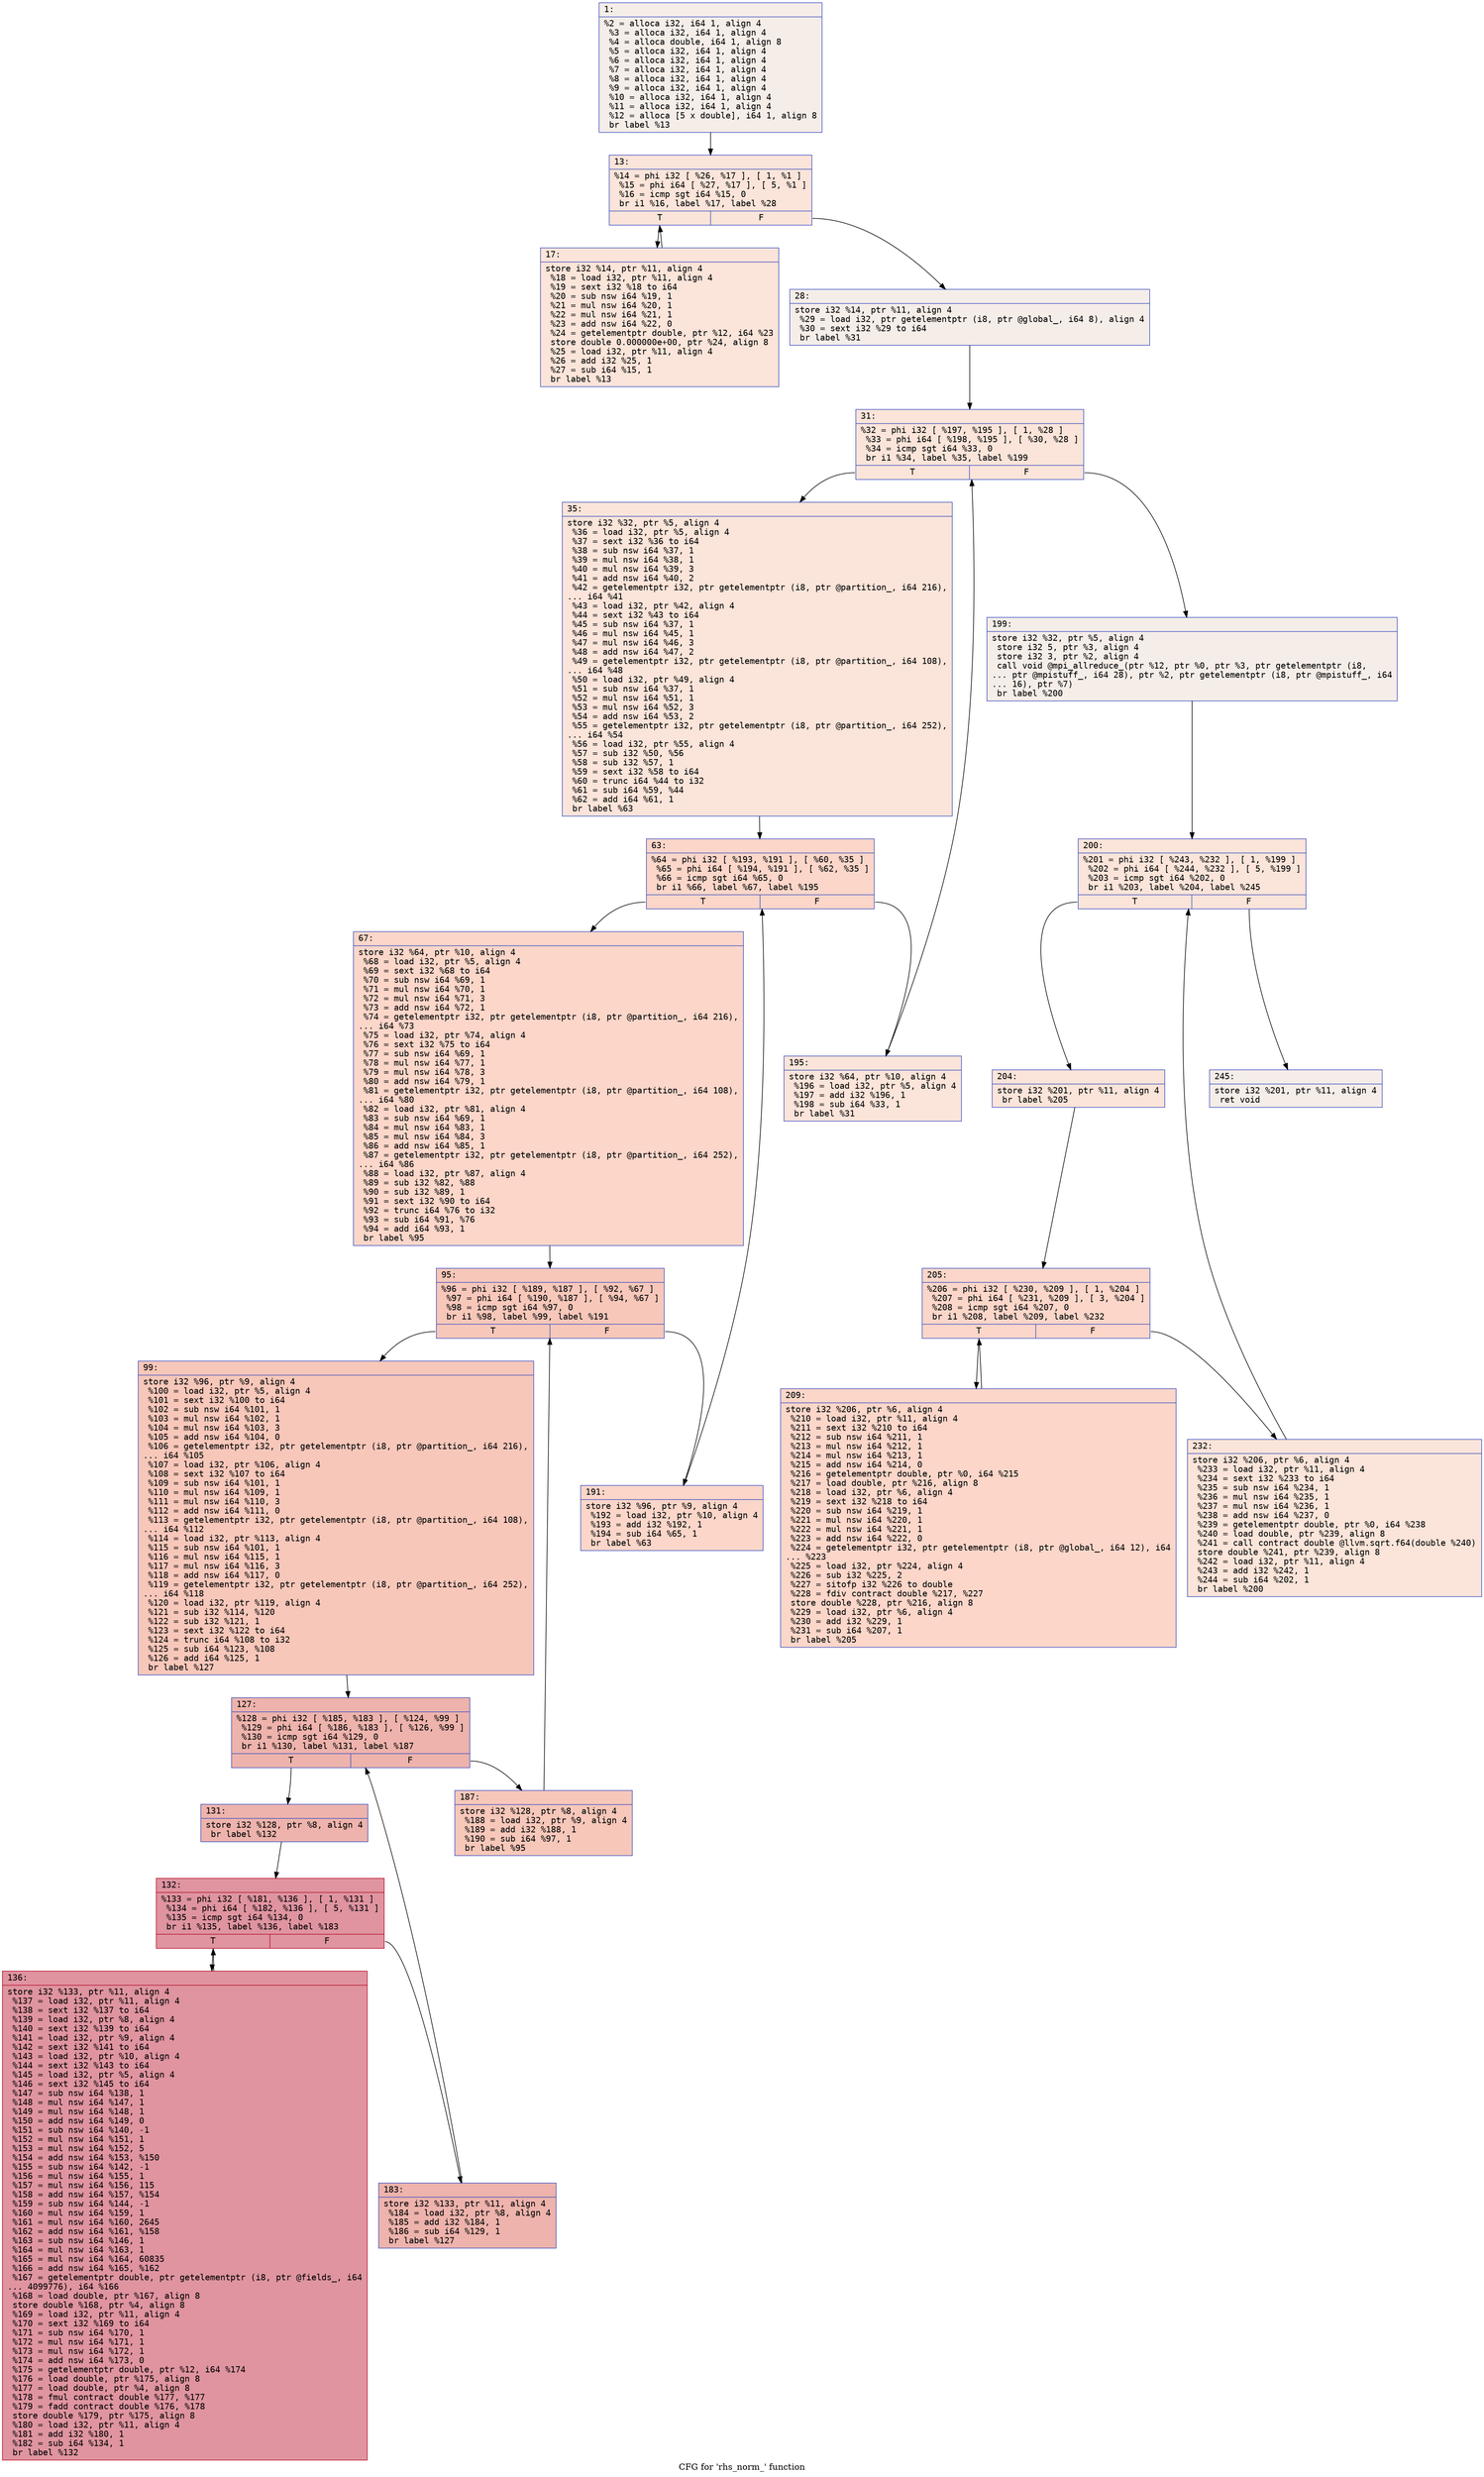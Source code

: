digraph "CFG for 'rhs_norm_' function" {
	label="CFG for 'rhs_norm_' function";

	Node0x56327a397480 [shape=record,color="#3d50c3ff", style=filled, fillcolor="#e8d6cc70" fontname="Courier",label="{1:\l|  %2 = alloca i32, i64 1, align 4\l  %3 = alloca i32, i64 1, align 4\l  %4 = alloca double, i64 1, align 8\l  %5 = alloca i32, i64 1, align 4\l  %6 = alloca i32, i64 1, align 4\l  %7 = alloca i32, i64 1, align 4\l  %8 = alloca i32, i64 1, align 4\l  %9 = alloca i32, i64 1, align 4\l  %10 = alloca i32, i64 1, align 4\l  %11 = alloca i32, i64 1, align 4\l  %12 = alloca [5 x double], i64 1, align 8\l  br label %13\l}"];
	Node0x56327a397480 -> Node0x56327a397a50[tooltip="1 -> 13\nProbability 100.00%" ];
	Node0x56327a397a50 [shape=record,color="#3d50c3ff", style=filled, fillcolor="#f5c1a970" fontname="Courier",label="{13:\l|  %14 = phi i32 [ %26, %17 ], [ 1, %1 ]\l  %15 = phi i64 [ %27, %17 ], [ 5, %1 ]\l  %16 = icmp sgt i64 %15, 0\l  br i1 %16, label %17, label %28\l|{<s0>T|<s1>F}}"];
	Node0x56327a397a50:s0 -> Node0x56327a397b10[tooltip="13 -> 17\nProbability 96.88%" ];
	Node0x56327a397a50:s1 -> Node0x56327a397d70[tooltip="13 -> 28\nProbability 3.12%" ];
	Node0x56327a397b10 [shape=record,color="#3d50c3ff", style=filled, fillcolor="#f5c1a970" fontname="Courier",label="{17:\l|  store i32 %14, ptr %11, align 4\l  %18 = load i32, ptr %11, align 4\l  %19 = sext i32 %18 to i64\l  %20 = sub nsw i64 %19, 1\l  %21 = mul nsw i64 %20, 1\l  %22 = mul nsw i64 %21, 1\l  %23 = add nsw i64 %22, 0\l  %24 = getelementptr double, ptr %12, i64 %23\l  store double 0.000000e+00, ptr %24, align 8\l  %25 = load i32, ptr %11, align 4\l  %26 = add i32 %25, 1\l  %27 = sub i64 %15, 1\l  br label %13\l}"];
	Node0x56327a397b10 -> Node0x56327a397a50[tooltip="17 -> 13\nProbability 100.00%" ];
	Node0x56327a397d70 [shape=record,color="#3d50c3ff", style=filled, fillcolor="#e8d6cc70" fontname="Courier",label="{28:\l|  store i32 %14, ptr %11, align 4\l  %29 = load i32, ptr getelementptr (i8, ptr @global_, i64 8), align 4\l  %30 = sext i32 %29 to i64\l  br label %31\l}"];
	Node0x56327a397d70 -> Node0x56327a398720[tooltip="28 -> 31\nProbability 100.00%" ];
	Node0x56327a398720 [shape=record,color="#3d50c3ff", style=filled, fillcolor="#f5c1a970" fontname="Courier",label="{31:\l|  %32 = phi i32 [ %197, %195 ], [ 1, %28 ]\l  %33 = phi i64 [ %198, %195 ], [ %30, %28 ]\l  %34 = icmp sgt i64 %33, 0\l  br i1 %34, label %35, label %199\l|{<s0>T|<s1>F}}"];
	Node0x56327a398720:s0 -> Node0x56327a398a40[tooltip="31 -> 35\nProbability 96.88%" ];
	Node0x56327a398720:s1 -> Node0x56327a398a90[tooltip="31 -> 199\nProbability 3.12%" ];
	Node0x56327a398a40 [shape=record,color="#3d50c3ff", style=filled, fillcolor="#f5c1a970" fontname="Courier",label="{35:\l|  store i32 %32, ptr %5, align 4\l  %36 = load i32, ptr %5, align 4\l  %37 = sext i32 %36 to i64\l  %38 = sub nsw i64 %37, 1\l  %39 = mul nsw i64 %38, 1\l  %40 = mul nsw i64 %39, 3\l  %41 = add nsw i64 %40, 2\l  %42 = getelementptr i32, ptr getelementptr (i8, ptr @partition_, i64 216),\l... i64 %41\l  %43 = load i32, ptr %42, align 4\l  %44 = sext i32 %43 to i64\l  %45 = sub nsw i64 %37, 1\l  %46 = mul nsw i64 %45, 1\l  %47 = mul nsw i64 %46, 3\l  %48 = add nsw i64 %47, 2\l  %49 = getelementptr i32, ptr getelementptr (i8, ptr @partition_, i64 108),\l... i64 %48\l  %50 = load i32, ptr %49, align 4\l  %51 = sub nsw i64 %37, 1\l  %52 = mul nsw i64 %51, 1\l  %53 = mul nsw i64 %52, 3\l  %54 = add nsw i64 %53, 2\l  %55 = getelementptr i32, ptr getelementptr (i8, ptr @partition_, i64 252),\l... i64 %54\l  %56 = load i32, ptr %55, align 4\l  %57 = sub i32 %50, %56\l  %58 = sub i32 %57, 1\l  %59 = sext i32 %58 to i64\l  %60 = trunc i64 %44 to i32\l  %61 = sub i64 %59, %44\l  %62 = add i64 %61, 1\l  br label %63\l}"];
	Node0x56327a398a40 -> Node0x56327a39c630[tooltip="35 -> 63\nProbability 100.00%" ];
	Node0x56327a39c630 [shape=record,color="#3d50c3ff", style=filled, fillcolor="#f6a38570" fontname="Courier",label="{63:\l|  %64 = phi i32 [ %193, %191 ], [ %60, %35 ]\l  %65 = phi i64 [ %194, %191 ], [ %62, %35 ]\l  %66 = icmp sgt i64 %65, 0\l  br i1 %66, label %67, label %195\l|{<s0>T|<s1>F}}"];
	Node0x56327a39c630:s0 -> Node0x56327a39c950[tooltip="63 -> 67\nProbability 96.88%" ];
	Node0x56327a39c630:s1 -> Node0x56327a3987e0[tooltip="63 -> 195\nProbability 3.12%" ];
	Node0x56327a39c950 [shape=record,color="#3d50c3ff", style=filled, fillcolor="#f6a38570" fontname="Courier",label="{67:\l|  store i32 %64, ptr %10, align 4\l  %68 = load i32, ptr %5, align 4\l  %69 = sext i32 %68 to i64\l  %70 = sub nsw i64 %69, 1\l  %71 = mul nsw i64 %70, 1\l  %72 = mul nsw i64 %71, 3\l  %73 = add nsw i64 %72, 1\l  %74 = getelementptr i32, ptr getelementptr (i8, ptr @partition_, i64 216),\l... i64 %73\l  %75 = load i32, ptr %74, align 4\l  %76 = sext i32 %75 to i64\l  %77 = sub nsw i64 %69, 1\l  %78 = mul nsw i64 %77, 1\l  %79 = mul nsw i64 %78, 3\l  %80 = add nsw i64 %79, 1\l  %81 = getelementptr i32, ptr getelementptr (i8, ptr @partition_, i64 108),\l... i64 %80\l  %82 = load i32, ptr %81, align 4\l  %83 = sub nsw i64 %69, 1\l  %84 = mul nsw i64 %83, 1\l  %85 = mul nsw i64 %84, 3\l  %86 = add nsw i64 %85, 1\l  %87 = getelementptr i32, ptr getelementptr (i8, ptr @partition_, i64 252),\l... i64 %86\l  %88 = load i32, ptr %87, align 4\l  %89 = sub i32 %82, %88\l  %90 = sub i32 %89, 1\l  %91 = sext i32 %90 to i64\l  %92 = trunc i64 %76 to i32\l  %93 = sub i64 %91, %76\l  %94 = add i64 %93, 1\l  br label %95\l}"];
	Node0x56327a39c950 -> Node0x56327a39d990[tooltip="67 -> 95\nProbability 100.00%" ];
	Node0x56327a39d990 [shape=record,color="#3d50c3ff", style=filled, fillcolor="#ec7f6370" fontname="Courier",label="{95:\l|  %96 = phi i32 [ %189, %187 ], [ %92, %67 ]\l  %97 = phi i64 [ %190, %187 ], [ %94, %67 ]\l  %98 = icmp sgt i64 %97, 0\l  br i1 %98, label %99, label %191\l|{<s0>T|<s1>F}}"];
	Node0x56327a39d990:s0 -> Node0x56327a39b840[tooltip="95 -> 99\nProbability 96.88%" ];
	Node0x56327a39d990:s1 -> Node0x56327a39c6f0[tooltip="95 -> 191\nProbability 3.12%" ];
	Node0x56327a39b840 [shape=record,color="#3d50c3ff", style=filled, fillcolor="#ec7f6370" fontname="Courier",label="{99:\l|  store i32 %96, ptr %9, align 4\l  %100 = load i32, ptr %5, align 4\l  %101 = sext i32 %100 to i64\l  %102 = sub nsw i64 %101, 1\l  %103 = mul nsw i64 %102, 1\l  %104 = mul nsw i64 %103, 3\l  %105 = add nsw i64 %104, 0\l  %106 = getelementptr i32, ptr getelementptr (i8, ptr @partition_, i64 216),\l... i64 %105\l  %107 = load i32, ptr %106, align 4\l  %108 = sext i32 %107 to i64\l  %109 = sub nsw i64 %101, 1\l  %110 = mul nsw i64 %109, 1\l  %111 = mul nsw i64 %110, 3\l  %112 = add nsw i64 %111, 0\l  %113 = getelementptr i32, ptr getelementptr (i8, ptr @partition_, i64 108),\l... i64 %112\l  %114 = load i32, ptr %113, align 4\l  %115 = sub nsw i64 %101, 1\l  %116 = mul nsw i64 %115, 1\l  %117 = mul nsw i64 %116, 3\l  %118 = add nsw i64 %117, 0\l  %119 = getelementptr i32, ptr getelementptr (i8, ptr @partition_, i64 252),\l... i64 %118\l  %120 = load i32, ptr %119, align 4\l  %121 = sub i32 %114, %120\l  %122 = sub i32 %121, 1\l  %123 = sext i32 %122 to i64\l  %124 = trunc i64 %108 to i32\l  %125 = sub i64 %123, %108\l  %126 = add i64 %125, 1\l  br label %127\l}"];
	Node0x56327a39b840 -> Node0x56327a39f550[tooltip="99 -> 127\nProbability 100.00%" ];
	Node0x56327a39f550 [shape=record,color="#3d50c3ff", style=filled, fillcolor="#d6524470" fontname="Courier",label="{127:\l|  %128 = phi i32 [ %185, %183 ], [ %124, %99 ]\l  %129 = phi i64 [ %186, %183 ], [ %126, %99 ]\l  %130 = icmp sgt i64 %129, 0\l  br i1 %130, label %131, label %187\l|{<s0>T|<s1>F}}"];
	Node0x56327a39f550:s0 -> Node0x56327a39f8d0[tooltip="127 -> 131\nProbability 96.88%" ];
	Node0x56327a39f550:s1 -> Node0x56327a39b5b0[tooltip="127 -> 187\nProbability 3.12%" ];
	Node0x56327a39f8d0 [shape=record,color="#3d50c3ff", style=filled, fillcolor="#d6524470" fontname="Courier",label="{131:\l|  store i32 %128, ptr %8, align 4\l  br label %132\l}"];
	Node0x56327a39f8d0 -> Node0x56327a39fab0[tooltip="131 -> 132\nProbability 100.00%" ];
	Node0x56327a39fab0 [shape=record,color="#b70d28ff", style=filled, fillcolor="#b70d2870" fontname="Courier",label="{132:\l|  %133 = phi i32 [ %181, %136 ], [ 1, %131 ]\l  %134 = phi i64 [ %182, %136 ], [ 5, %131 ]\l  %135 = icmp sgt i64 %134, 0\l  br i1 %135, label %136, label %183\l|{<s0>T|<s1>F}}"];
	Node0x56327a39fab0:s0 -> Node0x56327a39fba0[tooltip="132 -> 136\nProbability 96.88%" ];
	Node0x56327a39fab0:s1 -> Node0x56327a39f640[tooltip="132 -> 183\nProbability 3.12%" ];
	Node0x56327a39fba0 [shape=record,color="#b70d28ff", style=filled, fillcolor="#b70d2870" fontname="Courier",label="{136:\l|  store i32 %133, ptr %11, align 4\l  %137 = load i32, ptr %11, align 4\l  %138 = sext i32 %137 to i64\l  %139 = load i32, ptr %8, align 4\l  %140 = sext i32 %139 to i64\l  %141 = load i32, ptr %9, align 4\l  %142 = sext i32 %141 to i64\l  %143 = load i32, ptr %10, align 4\l  %144 = sext i32 %143 to i64\l  %145 = load i32, ptr %5, align 4\l  %146 = sext i32 %145 to i64\l  %147 = sub nsw i64 %138, 1\l  %148 = mul nsw i64 %147, 1\l  %149 = mul nsw i64 %148, 1\l  %150 = add nsw i64 %149, 0\l  %151 = sub nsw i64 %140, -1\l  %152 = mul nsw i64 %151, 1\l  %153 = mul nsw i64 %152, 5\l  %154 = add nsw i64 %153, %150\l  %155 = sub nsw i64 %142, -1\l  %156 = mul nsw i64 %155, 1\l  %157 = mul nsw i64 %156, 115\l  %158 = add nsw i64 %157, %154\l  %159 = sub nsw i64 %144, -1\l  %160 = mul nsw i64 %159, 1\l  %161 = mul nsw i64 %160, 2645\l  %162 = add nsw i64 %161, %158\l  %163 = sub nsw i64 %146, 1\l  %164 = mul nsw i64 %163, 1\l  %165 = mul nsw i64 %164, 60835\l  %166 = add nsw i64 %165, %162\l  %167 = getelementptr double, ptr getelementptr (i8, ptr @fields_, i64\l... 4099776), i64 %166\l  %168 = load double, ptr %167, align 8\l  store double %168, ptr %4, align 8\l  %169 = load i32, ptr %11, align 4\l  %170 = sext i32 %169 to i64\l  %171 = sub nsw i64 %170, 1\l  %172 = mul nsw i64 %171, 1\l  %173 = mul nsw i64 %172, 1\l  %174 = add nsw i64 %173, 0\l  %175 = getelementptr double, ptr %12, i64 %174\l  %176 = load double, ptr %175, align 8\l  %177 = load double, ptr %4, align 8\l  %178 = fmul contract double %177, %177\l  %179 = fadd contract double %176, %178\l  store double %179, ptr %175, align 8\l  %180 = load i32, ptr %11, align 4\l  %181 = add i32 %180, 1\l  %182 = sub i64 %134, 1\l  br label %132\l}"];
	Node0x56327a39fba0 -> Node0x56327a39fab0[tooltip="136 -> 132\nProbability 100.00%" ];
	Node0x56327a39f640 [shape=record,color="#3d50c3ff", style=filled, fillcolor="#d6524470" fontname="Courier",label="{183:\l|  store i32 %133, ptr %11, align 4\l  %184 = load i32, ptr %8, align 4\l  %185 = add i32 %184, 1\l  %186 = sub i64 %129, 1\l  br label %127\l}"];
	Node0x56327a39f640 -> Node0x56327a39f550[tooltip="183 -> 127\nProbability 100.00%" ];
	Node0x56327a39b5b0 [shape=record,color="#3d50c3ff", style=filled, fillcolor="#ec7f6370" fontname="Courier",label="{187:\l|  store i32 %128, ptr %8, align 4\l  %188 = load i32, ptr %9, align 4\l  %189 = add i32 %188, 1\l  %190 = sub i64 %97, 1\l  br label %95\l}"];
	Node0x56327a39b5b0 -> Node0x56327a39d990[tooltip="187 -> 95\nProbability 100.00%" ];
	Node0x56327a39c6f0 [shape=record,color="#3d50c3ff", style=filled, fillcolor="#f6a38570" fontname="Courier",label="{191:\l|  store i32 %96, ptr %9, align 4\l  %192 = load i32, ptr %10, align 4\l  %193 = add i32 %192, 1\l  %194 = sub i64 %65, 1\l  br label %63\l}"];
	Node0x56327a39c6f0 -> Node0x56327a39c630[tooltip="191 -> 63\nProbability 100.00%" ];
	Node0x56327a3987e0 [shape=record,color="#3d50c3ff", style=filled, fillcolor="#f5c1a970" fontname="Courier",label="{195:\l|  store i32 %64, ptr %10, align 4\l  %196 = load i32, ptr %5, align 4\l  %197 = add i32 %196, 1\l  %198 = sub i64 %33, 1\l  br label %31\l}"];
	Node0x56327a3987e0 -> Node0x56327a398720[tooltip="195 -> 31\nProbability 100.00%" ];
	Node0x56327a398a90 [shape=record,color="#3d50c3ff", style=filled, fillcolor="#e8d6cc70" fontname="Courier",label="{199:\l|  store i32 %32, ptr %5, align 4\l  store i32 5, ptr %3, align 4\l  store i32 3, ptr %2, align 4\l  call void @mpi_allreduce_(ptr %12, ptr %0, ptr %3, ptr getelementptr (i8,\l... ptr @mpistuff_, i64 28), ptr %2, ptr getelementptr (i8, ptr @mpistuff_, i64\l... 16), ptr %7)\l  br label %200\l}"];
	Node0x56327a398a90 -> Node0x56327a39e340[tooltip="199 -> 200\nProbability 100.00%" ];
	Node0x56327a39e340 [shape=record,color="#3d50c3ff", style=filled, fillcolor="#f5c1a970" fontname="Courier",label="{200:\l|  %201 = phi i32 [ %243, %232 ], [ 1, %199 ]\l  %202 = phi i64 [ %244, %232 ], [ 5, %199 ]\l  %203 = icmp sgt i64 %202, 0\l  br i1 %203, label %204, label %245\l|{<s0>T|<s1>F}}"];
	Node0x56327a39e340:s0 -> Node0x56327a39e660[tooltip="200 -> 204\nProbability 96.88%" ];
	Node0x56327a39e340:s1 -> Node0x56327a39e6b0[tooltip="200 -> 245\nProbability 3.12%" ];
	Node0x56327a39e660 [shape=record,color="#3d50c3ff", style=filled, fillcolor="#f5c1a970" fontname="Courier",label="{204:\l|  store i32 %201, ptr %11, align 4\l  br label %205\l}"];
	Node0x56327a39e660 -> Node0x56327a39e850[tooltip="204 -> 205\nProbability 100.00%" ];
	Node0x56327a39e850 [shape=record,color="#3d50c3ff", style=filled, fillcolor="#f6a38570" fontname="Courier",label="{205:\l|  %206 = phi i32 [ %230, %209 ], [ 1, %204 ]\l  %207 = phi i64 [ %231, %209 ], [ 3, %204 ]\l  %208 = icmp sgt i64 %207, 0\l  br i1 %208, label %209, label %232\l|{<s0>T|<s1>F}}"];
	Node0x56327a39e850:s0 -> Node0x56327a39e910[tooltip="205 -> 209\nProbability 96.88%" ];
	Node0x56327a39e850:s1 -> Node0x56327a39e400[tooltip="205 -> 232\nProbability 3.12%" ];
	Node0x56327a39e910 [shape=record,color="#3d50c3ff", style=filled, fillcolor="#f6a38570" fontname="Courier",label="{209:\l|  store i32 %206, ptr %6, align 4\l  %210 = load i32, ptr %11, align 4\l  %211 = sext i32 %210 to i64\l  %212 = sub nsw i64 %211, 1\l  %213 = mul nsw i64 %212, 1\l  %214 = mul nsw i64 %213, 1\l  %215 = add nsw i64 %214, 0\l  %216 = getelementptr double, ptr %0, i64 %215\l  %217 = load double, ptr %216, align 8\l  %218 = load i32, ptr %6, align 4\l  %219 = sext i32 %218 to i64\l  %220 = sub nsw i64 %219, 1\l  %221 = mul nsw i64 %220, 1\l  %222 = mul nsw i64 %221, 1\l  %223 = add nsw i64 %222, 0\l  %224 = getelementptr i32, ptr getelementptr (i8, ptr @global_, i64 12), i64\l... %223\l  %225 = load i32, ptr %224, align 4\l  %226 = sub i32 %225, 2\l  %227 = sitofp i32 %226 to double\l  %228 = fdiv contract double %217, %227\l  store double %228, ptr %216, align 8\l  %229 = load i32, ptr %6, align 4\l  %230 = add i32 %229, 1\l  %231 = sub i64 %207, 1\l  br label %205\l}"];
	Node0x56327a39e910 -> Node0x56327a39e850[tooltip="209 -> 205\nProbability 100.00%" ];
	Node0x56327a39e400 [shape=record,color="#3d50c3ff", style=filled, fillcolor="#f5c1a970" fontname="Courier",label="{232:\l|  store i32 %206, ptr %6, align 4\l  %233 = load i32, ptr %11, align 4\l  %234 = sext i32 %233 to i64\l  %235 = sub nsw i64 %234, 1\l  %236 = mul nsw i64 %235, 1\l  %237 = mul nsw i64 %236, 1\l  %238 = add nsw i64 %237, 0\l  %239 = getelementptr double, ptr %0, i64 %238\l  %240 = load double, ptr %239, align 8\l  %241 = call contract double @llvm.sqrt.f64(double %240)\l  store double %241, ptr %239, align 8\l  %242 = load i32, ptr %11, align 4\l  %243 = add i32 %242, 1\l  %244 = sub i64 %202, 1\l  br label %200\l}"];
	Node0x56327a39e400 -> Node0x56327a39e340[tooltip="232 -> 200\nProbability 100.00%" ];
	Node0x56327a39e6b0 [shape=record,color="#3d50c3ff", style=filled, fillcolor="#e8d6cc70" fontname="Courier",label="{245:\l|  store i32 %201, ptr %11, align 4\l  ret void\l}"];
}
